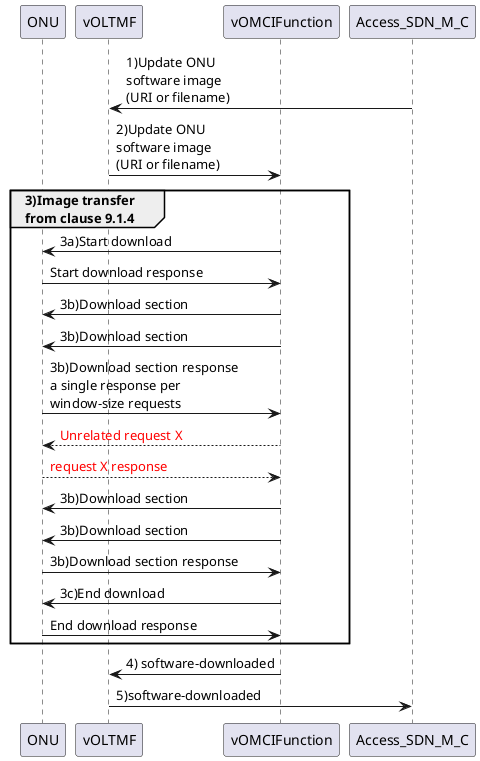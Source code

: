 @startuml
'comment: ONU Software Download
skinparam maxMessageSize 200
participant "ONU"
participant "vOLTMF"
participant "vOMCIFunction"
participant "Access_SDN_M_C"

"Access_SDN_M_C" -> "vOLTMF": 1)Update ONU\nsoftware image\n(URI or filename)
"vOLTMF" -> "vOMCIFunction": 2)Update ONU\nsoftware image\n(URI or filename)
group 3)Image transfer\nfrom clause 9.1.4
"vOMCIFunction" -> "ONU": 3a)Start download
"ONU" -> "vOMCIFunction": Start download response
"vOMCIFunction" -> "ONU": 3b)Download section
"vOMCIFunction" -> "ONU": 3b)Download section
"ONU" -> "vOMCIFunction": 3b)Download section response\na single response per\nwindow-size requests
"vOMCIFunction" --> "ONU": <font color=red>Unrelated request X
"ONU" --> "vOMCIFunction": <font color=red>request X response
"vOMCIFunction" -> "ONU": 3b)Download section
"vOMCIFunction" -> "ONU": 3b)Download section
"ONU" -> "vOMCIFunction": 3b)Download section response
"vOMCIFunction" -> "ONU": 3c)End download
"ONU" -> "vOMCIFunction": End download response
end
"vOMCIFunction" -> "vOLTMF": 4) software-downloaded
"vOLTMF" -> "Access_SDN_M_C": 5)software-downloaded

@enduml
